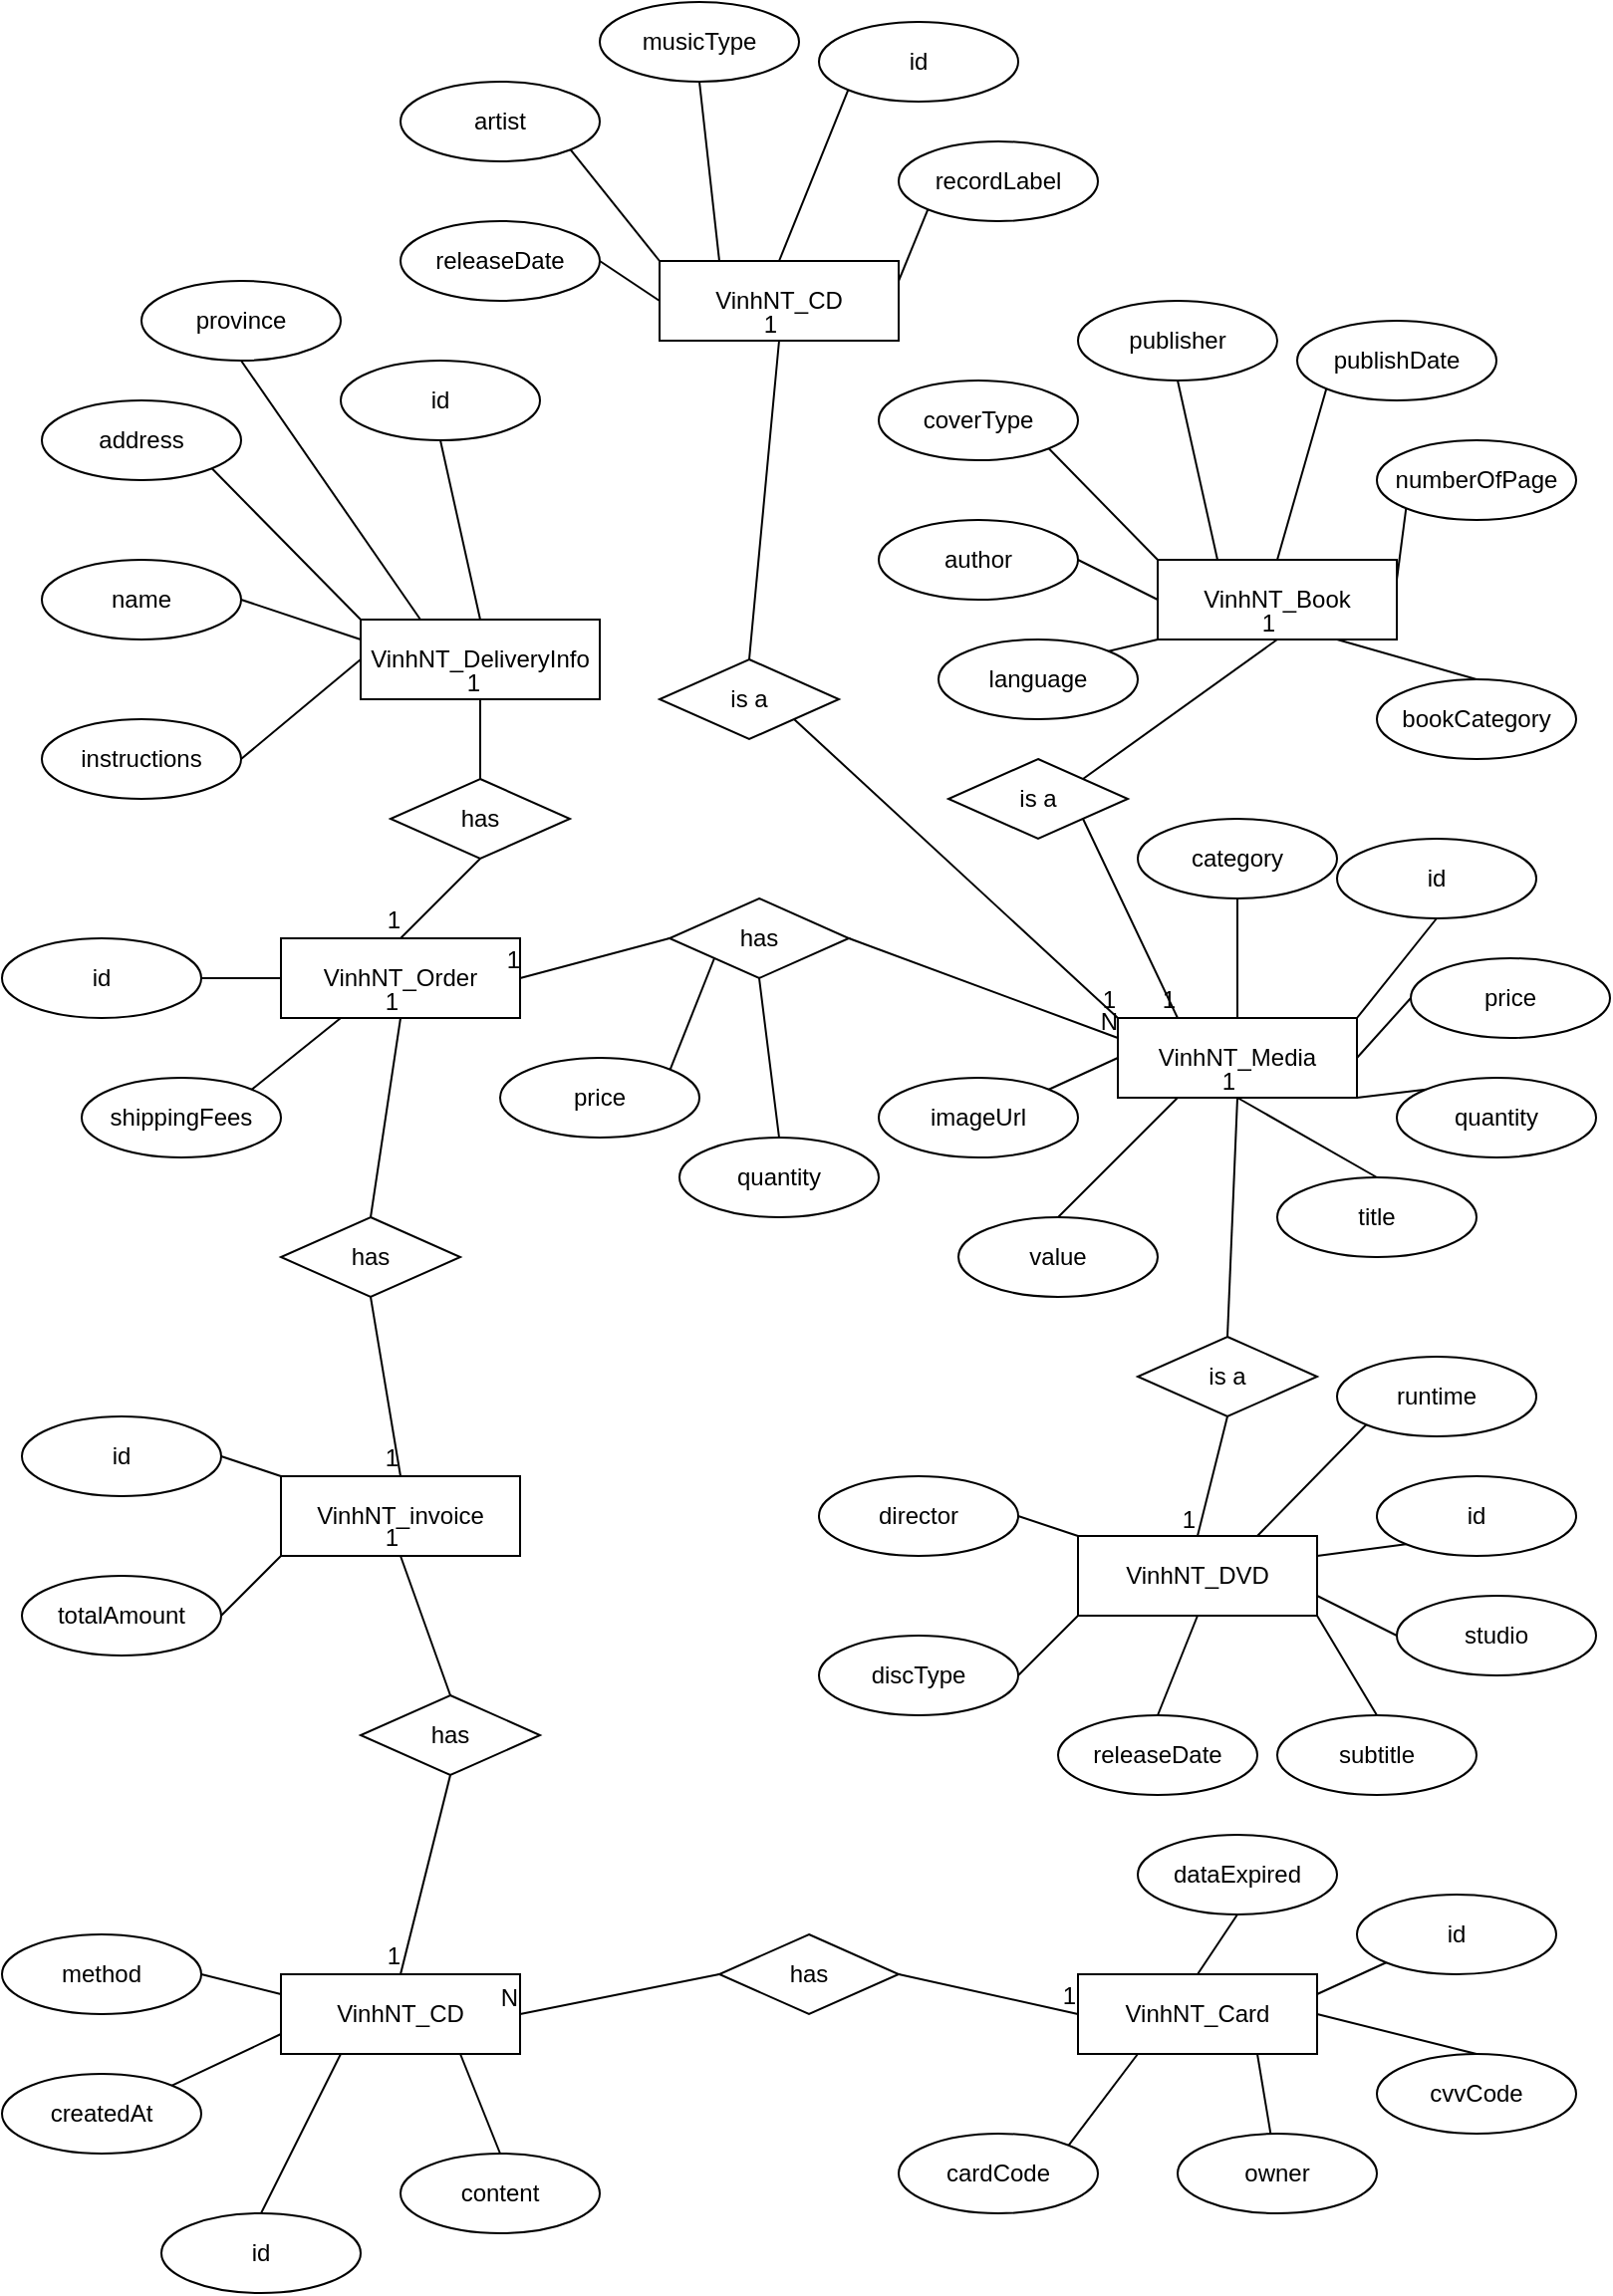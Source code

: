 <mxfile version="15.7.3" type="device"><diagram id="Rr7sKV7XAS9W0Tf8BtOS" name="Page-1"><mxGraphModel dx="1662" dy="818" grid="1" gridSize="10" guides="1" tooltips="1" connect="1" arrows="1" fold="1" page="1" pageScale="1" pageWidth="827" pageHeight="1169" math="0" shadow="0"><root><mxCell id="0"/><mxCell id="1" parent="0"/><mxCell id="AeieSqh5zvVCaCi_zgBS-1" value="VinhNT_DeliveryInfo" style="whiteSpace=wrap;html=1;align=center;" vertex="1" parent="1"><mxGeometry x="200" y="320" width="120" height="40" as="geometry"/></mxCell><mxCell id="AeieSqh5zvVCaCi_zgBS-2" value="address" style="ellipse;whiteSpace=wrap;html=1;align=center;" vertex="1" parent="1"><mxGeometry x="40" y="210" width="100" height="40" as="geometry"/></mxCell><mxCell id="AeieSqh5zvVCaCi_zgBS-3" value="name" style="ellipse;whiteSpace=wrap;html=1;align=center;" vertex="1" parent="1"><mxGeometry x="40" y="290" width="100" height="40" as="geometry"/></mxCell><mxCell id="AeieSqh5zvVCaCi_zgBS-4" value="instructions" style="ellipse;whiteSpace=wrap;html=1;align=center;" vertex="1" parent="1"><mxGeometry x="40" y="370" width="100" height="40" as="geometry"/></mxCell><mxCell id="AeieSqh5zvVCaCi_zgBS-5" value="province" style="ellipse;whiteSpace=wrap;html=1;align=center;" vertex="1" parent="1"><mxGeometry x="90" y="150" width="100" height="40" as="geometry"/></mxCell><mxCell id="AeieSqh5zvVCaCi_zgBS-6" value="id" style="ellipse;whiteSpace=wrap;html=1;align=center;" vertex="1" parent="1"><mxGeometry x="190" y="190" width="100" height="40" as="geometry"/></mxCell><mxCell id="AeieSqh5zvVCaCi_zgBS-7" value="" style="endArrow=none;html=1;rounded=0;exitX=1;exitY=0.5;exitDx=0;exitDy=0;entryX=0;entryY=0.5;entryDx=0;entryDy=0;" edge="1" parent="1" source="AeieSqh5zvVCaCi_zgBS-4" target="AeieSqh5zvVCaCi_zgBS-1"><mxGeometry relative="1" as="geometry"><mxPoint x="220" y="490" as="sourcePoint"/><mxPoint x="380" y="490" as="targetPoint"/></mxGeometry></mxCell><mxCell id="AeieSqh5zvVCaCi_zgBS-8" value="" style="endArrow=none;html=1;rounded=0;exitX=1;exitY=0.5;exitDx=0;exitDy=0;entryX=0;entryY=0.25;entryDx=0;entryDy=0;" edge="1" parent="1" source="AeieSqh5zvVCaCi_zgBS-3" target="AeieSqh5zvVCaCi_zgBS-1"><mxGeometry relative="1" as="geometry"><mxPoint x="70" y="490" as="sourcePoint"/><mxPoint x="230" y="490" as="targetPoint"/></mxGeometry></mxCell><mxCell id="AeieSqh5zvVCaCi_zgBS-10" value="" style="endArrow=none;html=1;rounded=0;exitX=1;exitY=1;exitDx=0;exitDy=0;entryX=0;entryY=0;entryDx=0;entryDy=0;" edge="1" parent="1" source="AeieSqh5zvVCaCi_zgBS-2" target="AeieSqh5zvVCaCi_zgBS-1"><mxGeometry relative="1" as="geometry"><mxPoint x="210" y="520" as="sourcePoint"/><mxPoint x="370" y="520" as="targetPoint"/></mxGeometry></mxCell><mxCell id="AeieSqh5zvVCaCi_zgBS-11" value="" style="endArrow=none;html=1;rounded=0;exitX=0.5;exitY=1;exitDx=0;exitDy=0;entryX=0.25;entryY=0;entryDx=0;entryDy=0;" edge="1" parent="1" source="AeieSqh5zvVCaCi_zgBS-5" target="AeieSqh5zvVCaCi_zgBS-1"><mxGeometry relative="1" as="geometry"><mxPoint x="180" y="480" as="sourcePoint"/><mxPoint x="340" y="480" as="targetPoint"/></mxGeometry></mxCell><mxCell id="AeieSqh5zvVCaCi_zgBS-12" value="" style="endArrow=none;html=1;rounded=0;exitX=0.5;exitY=1;exitDx=0;exitDy=0;entryX=0.5;entryY=0;entryDx=0;entryDy=0;" edge="1" parent="1" source="AeieSqh5zvVCaCi_zgBS-6" target="AeieSqh5zvVCaCi_zgBS-1"><mxGeometry relative="1" as="geometry"><mxPoint x="110" y="490" as="sourcePoint"/><mxPoint x="270" y="490" as="targetPoint"/></mxGeometry></mxCell><mxCell id="AeieSqh5zvVCaCi_zgBS-13" value="VinhNT_CD" style="whiteSpace=wrap;html=1;align=center;" vertex="1" parent="1"><mxGeometry x="350" y="140" width="120" height="40" as="geometry"/></mxCell><mxCell id="AeieSqh5zvVCaCi_zgBS-14" value="releaseDate" style="ellipse;whiteSpace=wrap;html=1;align=center;" vertex="1" parent="1"><mxGeometry x="220" y="120" width="100" height="40" as="geometry"/></mxCell><mxCell id="AeieSqh5zvVCaCi_zgBS-15" value="artist" style="ellipse;whiteSpace=wrap;html=1;align=center;" vertex="1" parent="1"><mxGeometry x="220" y="50" width="100" height="40" as="geometry"/></mxCell><mxCell id="AeieSqh5zvVCaCi_zgBS-16" value="recordLabel" style="ellipse;whiteSpace=wrap;html=1;align=center;" vertex="1" parent="1"><mxGeometry x="470" y="80" width="100" height="40" as="geometry"/></mxCell><mxCell id="AeieSqh5zvVCaCi_zgBS-17" value="id" style="ellipse;whiteSpace=wrap;html=1;align=center;" vertex="1" parent="1"><mxGeometry x="430" y="20" width="100" height="40" as="geometry"/></mxCell><mxCell id="AeieSqh5zvVCaCi_zgBS-18" value="musicType" style="ellipse;whiteSpace=wrap;html=1;align=center;" vertex="1" parent="1"><mxGeometry x="320" y="10" width="100" height="40" as="geometry"/></mxCell><mxCell id="AeieSqh5zvVCaCi_zgBS-20" value="" style="endArrow=none;html=1;rounded=0;exitX=1;exitY=0.5;exitDx=0;exitDy=0;entryX=0;entryY=0.5;entryDx=0;entryDy=0;" edge="1" parent="1" source="AeieSqh5zvVCaCi_zgBS-14" target="AeieSqh5zvVCaCi_zgBS-13"><mxGeometry relative="1" as="geometry"><mxPoint x="230" y="230" as="sourcePoint"/><mxPoint x="250" y="290" as="targetPoint"/></mxGeometry></mxCell><mxCell id="AeieSqh5zvVCaCi_zgBS-21" value="" style="endArrow=none;html=1;rounded=0;exitX=1;exitY=1;exitDx=0;exitDy=0;entryX=0;entryY=0;entryDx=0;entryDy=0;" edge="1" parent="1" source="AeieSqh5zvVCaCi_zgBS-15" target="AeieSqh5zvVCaCi_zgBS-13"><mxGeometry relative="1" as="geometry"><mxPoint x="240" y="240" as="sourcePoint"/><mxPoint x="260" y="300" as="targetPoint"/></mxGeometry></mxCell><mxCell id="AeieSqh5zvVCaCi_zgBS-22" value="" style="endArrow=none;html=1;rounded=0;exitX=0.5;exitY=1;exitDx=0;exitDy=0;entryX=0.25;entryY=0;entryDx=0;entryDy=0;" edge="1" parent="1" source="AeieSqh5zvVCaCi_zgBS-18" target="AeieSqh5zvVCaCi_zgBS-13"><mxGeometry relative="1" as="geometry"><mxPoint x="250" y="250" as="sourcePoint"/><mxPoint x="270" y="310" as="targetPoint"/></mxGeometry></mxCell><mxCell id="AeieSqh5zvVCaCi_zgBS-23" value="" style="endArrow=none;html=1;rounded=0;exitX=0;exitY=1;exitDx=0;exitDy=0;entryX=0.5;entryY=0;entryDx=0;entryDy=0;" edge="1" parent="1" source="AeieSqh5zvVCaCi_zgBS-17" target="AeieSqh5zvVCaCi_zgBS-13"><mxGeometry relative="1" as="geometry"><mxPoint x="260" y="260" as="sourcePoint"/><mxPoint x="280" y="320" as="targetPoint"/></mxGeometry></mxCell><mxCell id="AeieSqh5zvVCaCi_zgBS-24" value="" style="endArrow=none;html=1;rounded=0;exitX=0;exitY=1;exitDx=0;exitDy=0;entryX=1;entryY=0.25;entryDx=0;entryDy=0;" edge="1" parent="1" source="AeieSqh5zvVCaCi_zgBS-16" target="AeieSqh5zvVCaCi_zgBS-13"><mxGeometry relative="1" as="geometry"><mxPoint x="270" y="270" as="sourcePoint"/><mxPoint x="290" y="330" as="targetPoint"/></mxGeometry></mxCell><mxCell id="AeieSqh5zvVCaCi_zgBS-41" value="VinhNT_Book" style="whiteSpace=wrap;html=1;align=center;" vertex="1" parent="1"><mxGeometry x="600" y="290" width="120" height="40" as="geometry"/></mxCell><mxCell id="AeieSqh5zvVCaCi_zgBS-42" value="author" style="ellipse;whiteSpace=wrap;html=1;align=center;" vertex="1" parent="1"><mxGeometry x="460" y="270" width="100" height="40" as="geometry"/></mxCell><mxCell id="AeieSqh5zvVCaCi_zgBS-43" value="coverType" style="ellipse;whiteSpace=wrap;html=1;align=center;" vertex="1" parent="1"><mxGeometry x="460" y="200" width="100" height="40" as="geometry"/></mxCell><mxCell id="AeieSqh5zvVCaCi_zgBS-44" value="numberOfPage" style="ellipse;whiteSpace=wrap;html=1;align=center;" vertex="1" parent="1"><mxGeometry x="710" y="230" width="100" height="40" as="geometry"/></mxCell><mxCell id="AeieSqh5zvVCaCi_zgBS-45" value="publishDate" style="ellipse;whiteSpace=wrap;html=1;align=center;" vertex="1" parent="1"><mxGeometry x="670" y="170" width="100" height="40" as="geometry"/></mxCell><mxCell id="AeieSqh5zvVCaCi_zgBS-46" value="publisher" style="ellipse;whiteSpace=wrap;html=1;align=center;" vertex="1" parent="1"><mxGeometry x="560" y="160" width="100" height="40" as="geometry"/></mxCell><mxCell id="AeieSqh5zvVCaCi_zgBS-47" value="" style="endArrow=none;html=1;rounded=0;exitX=1;exitY=0.5;exitDx=0;exitDy=0;entryX=0;entryY=0.5;entryDx=0;entryDy=0;" edge="1" parent="1" source="AeieSqh5zvVCaCi_zgBS-42" target="AeieSqh5zvVCaCi_zgBS-41"><mxGeometry relative="1" as="geometry"><mxPoint x="470" y="380" as="sourcePoint"/><mxPoint x="490" y="440" as="targetPoint"/></mxGeometry></mxCell><mxCell id="AeieSqh5zvVCaCi_zgBS-48" value="" style="endArrow=none;html=1;rounded=0;exitX=1;exitY=1;exitDx=0;exitDy=0;entryX=0;entryY=0;entryDx=0;entryDy=0;" edge="1" parent="1" source="AeieSqh5zvVCaCi_zgBS-43" target="AeieSqh5zvVCaCi_zgBS-41"><mxGeometry relative="1" as="geometry"><mxPoint x="480" y="390" as="sourcePoint"/><mxPoint x="500" y="450" as="targetPoint"/></mxGeometry></mxCell><mxCell id="AeieSqh5zvVCaCi_zgBS-49" value="" style="endArrow=none;html=1;rounded=0;exitX=0.5;exitY=1;exitDx=0;exitDy=0;entryX=0.25;entryY=0;entryDx=0;entryDy=0;" edge="1" parent="1" source="AeieSqh5zvVCaCi_zgBS-46" target="AeieSqh5zvVCaCi_zgBS-41"><mxGeometry relative="1" as="geometry"><mxPoint x="490" y="400" as="sourcePoint"/><mxPoint x="510" y="460" as="targetPoint"/></mxGeometry></mxCell><mxCell id="AeieSqh5zvVCaCi_zgBS-50" value="" style="endArrow=none;html=1;rounded=0;exitX=0;exitY=1;exitDx=0;exitDy=0;entryX=0.5;entryY=0;entryDx=0;entryDy=0;" edge="1" parent="1" source="AeieSqh5zvVCaCi_zgBS-45" target="AeieSqh5zvVCaCi_zgBS-41"><mxGeometry relative="1" as="geometry"><mxPoint x="500" y="410" as="sourcePoint"/><mxPoint x="520" y="470" as="targetPoint"/></mxGeometry></mxCell><mxCell id="AeieSqh5zvVCaCi_zgBS-51" value="" style="endArrow=none;html=1;rounded=0;exitX=0;exitY=1;exitDx=0;exitDy=0;entryX=1;entryY=0.25;entryDx=0;entryDy=0;" edge="1" parent="1" source="AeieSqh5zvVCaCi_zgBS-44" target="AeieSqh5zvVCaCi_zgBS-41"><mxGeometry relative="1" as="geometry"><mxPoint x="510" y="420" as="sourcePoint"/><mxPoint x="530" y="480" as="targetPoint"/></mxGeometry></mxCell><mxCell id="AeieSqh5zvVCaCi_zgBS-53" value="language" style="ellipse;whiteSpace=wrap;html=1;align=center;" vertex="1" parent="1"><mxGeometry x="490" y="330" width="100" height="40" as="geometry"/></mxCell><mxCell id="AeieSqh5zvVCaCi_zgBS-54" value="bookCategory" style="ellipse;whiteSpace=wrap;html=1;align=center;" vertex="1" parent="1"><mxGeometry x="710" y="350" width="100" height="40" as="geometry"/></mxCell><mxCell id="AeieSqh5zvVCaCi_zgBS-55" value="" style="endArrow=none;html=1;rounded=0;exitX=1;exitY=0;exitDx=0;exitDy=0;entryX=0;entryY=1;entryDx=0;entryDy=0;" edge="1" parent="1" source="AeieSqh5zvVCaCi_zgBS-53" target="AeieSqh5zvVCaCi_zgBS-41"><mxGeometry relative="1" as="geometry"><mxPoint x="420" y="460" as="sourcePoint"/><mxPoint x="580" y="460" as="targetPoint"/></mxGeometry></mxCell><mxCell id="AeieSqh5zvVCaCi_zgBS-56" value="" style="endArrow=none;html=1;rounded=0;exitX=0.5;exitY=0;exitDx=0;exitDy=0;entryX=0.75;entryY=1;entryDx=0;entryDy=0;" edge="1" parent="1" source="AeieSqh5zvVCaCi_zgBS-54" target="AeieSqh5zvVCaCi_zgBS-41"><mxGeometry relative="1" as="geometry"><mxPoint x="680" y="480" as="sourcePoint"/><mxPoint x="840" y="480" as="targetPoint"/></mxGeometry></mxCell><mxCell id="AeieSqh5zvVCaCi_zgBS-57" value="is a" style="shape=rhombus;perimeter=rhombusPerimeter;whiteSpace=wrap;html=1;align=center;" vertex="1" parent="1"><mxGeometry x="350" y="340" width="90" height="40" as="geometry"/></mxCell><mxCell id="AeieSqh5zvVCaCi_zgBS-58" value="is a" style="shape=rhombus;perimeter=rhombusPerimeter;whiteSpace=wrap;html=1;align=center;" vertex="1" parent="1"><mxGeometry x="495" y="390" width="90" height="40" as="geometry"/></mxCell><mxCell id="AeieSqh5zvVCaCi_zgBS-70" value="VinhNT_Media" style="whiteSpace=wrap;html=1;align=center;" vertex="1" parent="1"><mxGeometry x="580" y="520" width="120" height="40" as="geometry"/></mxCell><mxCell id="AeieSqh5zvVCaCi_zgBS-71" value="category" style="ellipse;whiteSpace=wrap;html=1;align=center;" vertex="1" parent="1"><mxGeometry x="590" y="420" width="100" height="40" as="geometry"/></mxCell><mxCell id="AeieSqh5zvVCaCi_zgBS-72" value="title" style="ellipse;whiteSpace=wrap;html=1;align=center;" vertex="1" parent="1"><mxGeometry x="660" y="600" width="100" height="40" as="geometry"/></mxCell><mxCell id="AeieSqh5zvVCaCi_zgBS-73" value="quantity" style="ellipse;whiteSpace=wrap;html=1;align=center;" vertex="1" parent="1"><mxGeometry x="720" y="550" width="100" height="40" as="geometry"/></mxCell><mxCell id="AeieSqh5zvVCaCi_zgBS-74" value="id" style="ellipse;whiteSpace=wrap;html=1;align=center;" vertex="1" parent="1"><mxGeometry x="690" y="430" width="100" height="40" as="geometry"/></mxCell><mxCell id="AeieSqh5zvVCaCi_zgBS-75" value="price" style="ellipse;whiteSpace=wrap;html=1;align=center;" vertex="1" parent="1"><mxGeometry x="727" y="490" width="100" height="40" as="geometry"/></mxCell><mxCell id="AeieSqh5zvVCaCi_zgBS-82" value="" style="endArrow=none;html=1;rounded=0;exitX=1;exitY=0.5;exitDx=0;exitDy=0;entryX=0;entryY=0.5;entryDx=0;entryDy=0;" edge="1" parent="1" source="AeieSqh5zvVCaCi_zgBS-70" target="AeieSqh5zvVCaCi_zgBS-75"><mxGeometry relative="1" as="geometry"><mxPoint x="470" y="650" as="sourcePoint"/><mxPoint x="630" y="650" as="targetPoint"/></mxGeometry></mxCell><mxCell id="AeieSqh5zvVCaCi_zgBS-83" value="" style="endArrow=none;html=1;rounded=0;exitX=0.5;exitY=1;exitDx=0;exitDy=0;entryX=0.5;entryY=0;entryDx=0;entryDy=0;" edge="1" parent="1" source="AeieSqh5zvVCaCi_zgBS-70" target="AeieSqh5zvVCaCi_zgBS-72"><mxGeometry relative="1" as="geometry"><mxPoint x="360" y="630" as="sourcePoint"/><mxPoint x="520" y="630" as="targetPoint"/></mxGeometry></mxCell><mxCell id="AeieSqh5zvVCaCi_zgBS-84" value="" style="endArrow=none;html=1;rounded=0;exitX=1;exitY=0;exitDx=0;exitDy=0;entryX=0.5;entryY=1;entryDx=0;entryDy=0;" edge="1" parent="1" source="AeieSqh5zvVCaCi_zgBS-70" target="AeieSqh5zvVCaCi_zgBS-74"><mxGeometry relative="1" as="geometry"><mxPoint x="460" y="590" as="sourcePoint"/><mxPoint x="620" y="590" as="targetPoint"/></mxGeometry></mxCell><mxCell id="AeieSqh5zvVCaCi_zgBS-85" value="" style="endArrow=none;html=1;rounded=0;exitX=0.5;exitY=0;exitDx=0;exitDy=0;" edge="1" parent="1" source="AeieSqh5zvVCaCi_zgBS-70" target="AeieSqh5zvVCaCi_zgBS-71"><mxGeometry relative="1" as="geometry"><mxPoint x="460" y="630" as="sourcePoint"/><mxPoint x="620" y="630" as="targetPoint"/></mxGeometry></mxCell><mxCell id="AeieSqh5zvVCaCi_zgBS-86" value="" style="endArrow=none;html=1;rounded=0;entryX=0.5;entryY=1;entryDx=0;entryDy=0;exitX=1;exitY=0;exitDx=0;exitDy=0;" edge="1" parent="1" source="AeieSqh5zvVCaCi_zgBS-58" target="AeieSqh5zvVCaCi_zgBS-41"><mxGeometry relative="1" as="geometry"><mxPoint x="200" y="580" as="sourcePoint"/><mxPoint x="360" y="580" as="targetPoint"/></mxGeometry></mxCell><mxCell id="AeieSqh5zvVCaCi_zgBS-87" value="1" style="resizable=0;html=1;align=right;verticalAlign=bottom;" connectable="0" vertex="1" parent="AeieSqh5zvVCaCi_zgBS-86"><mxGeometry x="1" relative="1" as="geometry"/></mxCell><mxCell id="AeieSqh5zvVCaCi_zgBS-88" value="" style="endArrow=none;html=1;rounded=0;exitX=1;exitY=1;exitDx=0;exitDy=0;entryX=0.25;entryY=0;entryDx=0;entryDy=0;" edge="1" parent="1" source="AeieSqh5zvVCaCi_zgBS-58" target="AeieSqh5zvVCaCi_zgBS-70"><mxGeometry relative="1" as="geometry"><mxPoint x="290" y="610" as="sourcePoint"/><mxPoint x="450" y="610" as="targetPoint"/></mxGeometry></mxCell><mxCell id="AeieSqh5zvVCaCi_zgBS-89" value="1" style="resizable=0;html=1;align=right;verticalAlign=bottom;" connectable="0" vertex="1" parent="AeieSqh5zvVCaCi_zgBS-88"><mxGeometry x="1" relative="1" as="geometry"/></mxCell><mxCell id="AeieSqh5zvVCaCi_zgBS-90" value="" style="endArrow=none;html=1;rounded=0;entryX=0.5;entryY=1;entryDx=0;entryDy=0;exitX=0.5;exitY=0;exitDx=0;exitDy=0;" edge="1" parent="1" source="AeieSqh5zvVCaCi_zgBS-57" target="AeieSqh5zvVCaCi_zgBS-13"><mxGeometry relative="1" as="geometry"><mxPoint x="230" y="520" as="sourcePoint"/><mxPoint x="390" y="520" as="targetPoint"/></mxGeometry></mxCell><mxCell id="AeieSqh5zvVCaCi_zgBS-91" value="1" style="resizable=0;html=1;align=right;verticalAlign=bottom;" connectable="0" vertex="1" parent="AeieSqh5zvVCaCi_zgBS-90"><mxGeometry x="1" relative="1" as="geometry"/></mxCell><mxCell id="AeieSqh5zvVCaCi_zgBS-92" value="" style="endArrow=none;html=1;rounded=0;entryX=0;entryY=0;entryDx=0;entryDy=0;exitX=1;exitY=1;exitDx=0;exitDy=0;" edge="1" parent="1" source="AeieSqh5zvVCaCi_zgBS-57" target="AeieSqh5zvVCaCi_zgBS-70"><mxGeometry relative="1" as="geometry"><mxPoint x="210" y="580" as="sourcePoint"/><mxPoint x="370" y="580" as="targetPoint"/></mxGeometry></mxCell><mxCell id="AeieSqh5zvVCaCi_zgBS-93" value="1" style="resizable=0;html=1;align=right;verticalAlign=bottom;" connectable="0" vertex="1" parent="AeieSqh5zvVCaCi_zgBS-92"><mxGeometry x="1" relative="1" as="geometry"/></mxCell><mxCell id="AeieSqh5zvVCaCi_zgBS-94" value="value" style="ellipse;whiteSpace=wrap;html=1;align=center;" vertex="1" parent="1"><mxGeometry x="500" y="620" width="100" height="40" as="geometry"/></mxCell><mxCell id="AeieSqh5zvVCaCi_zgBS-95" value="imageUrl" style="ellipse;whiteSpace=wrap;html=1;align=center;" vertex="1" parent="1"><mxGeometry x="460" y="550" width="100" height="40" as="geometry"/></mxCell><mxCell id="AeieSqh5zvVCaCi_zgBS-99" value="VinhNT_Order" style="whiteSpace=wrap;html=1;align=center;" vertex="1" parent="1"><mxGeometry x="160" y="480" width="120" height="40" as="geometry"/></mxCell><mxCell id="AeieSqh5zvVCaCi_zgBS-102" value="shippingFees" style="ellipse;whiteSpace=wrap;html=1;align=center;" vertex="1" parent="1"><mxGeometry x="60" y="550" width="100" height="40" as="geometry"/></mxCell><mxCell id="AeieSqh5zvVCaCi_zgBS-103" value="id" style="ellipse;whiteSpace=wrap;html=1;align=center;" vertex="1" parent="1"><mxGeometry x="20" y="480" width="100" height="40" as="geometry"/></mxCell><mxCell id="AeieSqh5zvVCaCi_zgBS-111" value="" style="endArrow=none;html=1;rounded=0;exitX=1;exitY=0.5;exitDx=0;exitDy=0;entryX=0;entryY=0.5;entryDx=0;entryDy=0;" edge="1" parent="1" source="AeieSqh5zvVCaCi_zgBS-103" target="AeieSqh5zvVCaCi_zgBS-99"><mxGeometry relative="1" as="geometry"><mxPoint x="190" y="590" as="sourcePoint"/><mxPoint x="350" y="590" as="targetPoint"/></mxGeometry></mxCell><mxCell id="AeieSqh5zvVCaCi_zgBS-112" value="" style="endArrow=none;html=1;rounded=0;exitX=1;exitY=0;exitDx=0;exitDy=0;entryX=0.25;entryY=1;entryDx=0;entryDy=0;" edge="1" parent="1" source="AeieSqh5zvVCaCi_zgBS-102" target="AeieSqh5zvVCaCi_zgBS-99"><mxGeometry relative="1" as="geometry"><mxPoint x="160" y="640" as="sourcePoint"/><mxPoint x="320" y="640" as="targetPoint"/></mxGeometry></mxCell><mxCell id="AeieSqh5zvVCaCi_zgBS-114" value="has" style="shape=rhombus;perimeter=rhombusPerimeter;whiteSpace=wrap;html=1;align=center;" vertex="1" parent="1"><mxGeometry x="215" y="400" width="90" height="40" as="geometry"/></mxCell><mxCell id="AeieSqh5zvVCaCi_zgBS-117" value="" style="endArrow=none;html=1;rounded=0;entryX=0.5;entryY=1;entryDx=0;entryDy=0;exitX=0.5;exitY=0;exitDx=0;exitDy=0;" edge="1" parent="1" source="AeieSqh5zvVCaCi_zgBS-114" target="AeieSqh5zvVCaCi_zgBS-1"><mxGeometry relative="1" as="geometry"><mxPoint x="210" y="620" as="sourcePoint"/><mxPoint x="370" y="620" as="targetPoint"/></mxGeometry></mxCell><mxCell id="AeieSqh5zvVCaCi_zgBS-118" value="1" style="resizable=0;html=1;align=right;verticalAlign=bottom;" connectable="0" vertex="1" parent="AeieSqh5zvVCaCi_zgBS-117"><mxGeometry x="1" relative="1" as="geometry"/></mxCell><mxCell id="AeieSqh5zvVCaCi_zgBS-119" value="" style="endArrow=none;html=1;rounded=0;exitX=0.5;exitY=1;exitDx=0;exitDy=0;entryX=0.5;entryY=0;entryDx=0;entryDy=0;" edge="1" parent="1" source="AeieSqh5zvVCaCi_zgBS-114" target="AeieSqh5zvVCaCi_zgBS-99"><mxGeometry relative="1" as="geometry"><mxPoint x="180" y="640" as="sourcePoint"/><mxPoint x="340" y="640" as="targetPoint"/></mxGeometry></mxCell><mxCell id="AeieSqh5zvVCaCi_zgBS-120" value="1" style="resizable=0;html=1;align=right;verticalAlign=bottom;" connectable="0" vertex="1" parent="AeieSqh5zvVCaCi_zgBS-119"><mxGeometry x="1" relative="1" as="geometry"/></mxCell><mxCell id="AeieSqh5zvVCaCi_zgBS-121" value="has" style="shape=rhombus;perimeter=rhombusPerimeter;whiteSpace=wrap;html=1;align=center;" vertex="1" parent="1"><mxGeometry x="355" y="460" width="90" height="40" as="geometry"/></mxCell><mxCell id="AeieSqh5zvVCaCi_zgBS-122" value="quantity" style="ellipse;whiteSpace=wrap;html=1;align=center;" vertex="1" parent="1"><mxGeometry x="360" y="580" width="100" height="40" as="geometry"/></mxCell><mxCell id="AeieSqh5zvVCaCi_zgBS-123" value="price" style="ellipse;whiteSpace=wrap;html=1;align=center;" vertex="1" parent="1"><mxGeometry x="270" y="540" width="100" height="40" as="geometry"/></mxCell><mxCell id="AeieSqh5zvVCaCi_zgBS-125" value="" style="endArrow=none;html=1;rounded=0;entryX=0;entryY=1;entryDx=0;entryDy=0;exitX=1;exitY=0;exitDx=0;exitDy=0;" edge="1" parent="1" source="AeieSqh5zvVCaCi_zgBS-123" target="AeieSqh5zvVCaCi_zgBS-121"><mxGeometry relative="1" as="geometry"><mxPoint x="220" y="660" as="sourcePoint"/><mxPoint x="380" y="660" as="targetPoint"/></mxGeometry></mxCell><mxCell id="AeieSqh5zvVCaCi_zgBS-126" value="" style="endArrow=none;html=1;rounded=0;exitX=0.5;exitY=0;exitDx=0;exitDy=0;entryX=0.5;entryY=1;entryDx=0;entryDy=0;" edge="1" parent="1" source="AeieSqh5zvVCaCi_zgBS-122" target="AeieSqh5zvVCaCi_zgBS-121"><mxGeometry relative="1" as="geometry"><mxPoint x="270" y="670" as="sourcePoint"/><mxPoint x="430" y="670" as="targetPoint"/></mxGeometry></mxCell><mxCell id="AeieSqh5zvVCaCi_zgBS-127" value="" style="endArrow=none;html=1;rounded=0;exitX=0;exitY=0.5;exitDx=0;exitDy=0;entryX=1;entryY=0.5;entryDx=0;entryDy=0;" edge="1" parent="1" source="AeieSqh5zvVCaCi_zgBS-121" target="AeieSqh5zvVCaCi_zgBS-99"><mxGeometry relative="1" as="geometry"><mxPoint x="100" y="640" as="sourcePoint"/><mxPoint x="260" y="640" as="targetPoint"/></mxGeometry></mxCell><mxCell id="AeieSqh5zvVCaCi_zgBS-128" value="1" style="resizable=0;html=1;align=right;verticalAlign=bottom;" connectable="0" vertex="1" parent="AeieSqh5zvVCaCi_zgBS-127"><mxGeometry x="1" relative="1" as="geometry"/></mxCell><mxCell id="AeieSqh5zvVCaCi_zgBS-129" value="" style="endArrow=none;html=1;rounded=0;exitX=1;exitY=0.5;exitDx=0;exitDy=0;entryX=0;entryY=0.25;entryDx=0;entryDy=0;" edge="1" parent="1" source="AeieSqh5zvVCaCi_zgBS-121" target="AeieSqh5zvVCaCi_zgBS-70"><mxGeometry relative="1" as="geometry"><mxPoint x="170" y="640" as="sourcePoint"/><mxPoint x="330" y="640" as="targetPoint"/></mxGeometry></mxCell><mxCell id="AeieSqh5zvVCaCi_zgBS-130" value="N" style="resizable=0;html=1;align=right;verticalAlign=bottom;" connectable="0" vertex="1" parent="AeieSqh5zvVCaCi_zgBS-129"><mxGeometry x="1" relative="1" as="geometry"/></mxCell><mxCell id="AeieSqh5zvVCaCi_zgBS-131" value="" style="endArrow=none;html=1;rounded=0;exitX=1;exitY=1;exitDx=0;exitDy=0;entryX=0;entryY=0;entryDx=0;entryDy=0;" edge="1" parent="1" source="AeieSqh5zvVCaCi_zgBS-70" target="AeieSqh5zvVCaCi_zgBS-73"><mxGeometry relative="1" as="geometry"><mxPoint x="700" y="650" as="sourcePoint"/><mxPoint x="860" y="650" as="targetPoint"/></mxGeometry></mxCell><mxCell id="AeieSqh5zvVCaCi_zgBS-132" value="" style="endArrow=none;html=1;rounded=0;exitX=1;exitY=0;exitDx=0;exitDy=0;entryX=0;entryY=0.5;entryDx=0;entryDy=0;" edge="1" parent="1" source="AeieSqh5zvVCaCi_zgBS-95" target="AeieSqh5zvVCaCi_zgBS-70"><mxGeometry relative="1" as="geometry"><mxPoint x="450" y="670" as="sourcePoint"/><mxPoint x="610" y="670" as="targetPoint"/></mxGeometry></mxCell><mxCell id="AeieSqh5zvVCaCi_zgBS-133" value="VinhNT_invoice" style="whiteSpace=wrap;html=1;align=center;" vertex="1" parent="1"><mxGeometry x="160" y="750" width="120" height="40" as="geometry"/></mxCell><mxCell id="AeieSqh5zvVCaCi_zgBS-136" value="totalAmount" style="ellipse;whiteSpace=wrap;html=1;align=center;" vertex="1" parent="1"><mxGeometry x="30" y="800" width="100" height="40" as="geometry"/></mxCell><mxCell id="AeieSqh5zvVCaCi_zgBS-137" value="id" style="ellipse;whiteSpace=wrap;html=1;align=center;" vertex="1" parent="1"><mxGeometry x="30" y="720" width="100" height="40" as="geometry"/></mxCell><mxCell id="AeieSqh5zvVCaCi_zgBS-145" value="VinhNT_DVD" style="whiteSpace=wrap;html=1;align=center;" vertex="1" parent="1"><mxGeometry x="560" y="780" width="120" height="40" as="geometry"/></mxCell><mxCell id="AeieSqh5zvVCaCi_zgBS-146" value="discType" style="ellipse;whiteSpace=wrap;html=1;align=center;" vertex="1" parent="1"><mxGeometry x="430" y="830" width="100" height="40" as="geometry"/></mxCell><mxCell id="AeieSqh5zvVCaCi_zgBS-147" value="director" style="ellipse;whiteSpace=wrap;html=1;align=center;" vertex="1" parent="1"><mxGeometry x="430" y="750" width="100" height="40" as="geometry"/></mxCell><mxCell id="AeieSqh5zvVCaCi_zgBS-148" value="studio" style="ellipse;whiteSpace=wrap;html=1;align=center;" vertex="1" parent="1"><mxGeometry x="720" y="810" width="100" height="40" as="geometry"/></mxCell><mxCell id="AeieSqh5zvVCaCi_zgBS-149" value="id" style="ellipse;whiteSpace=wrap;html=1;align=center;" vertex="1" parent="1"><mxGeometry x="710" y="750" width="100" height="40" as="geometry"/></mxCell><mxCell id="AeieSqh5zvVCaCi_zgBS-150" value="runtime" style="ellipse;whiteSpace=wrap;html=1;align=center;" vertex="1" parent="1"><mxGeometry x="690" y="690" width="100" height="40" as="geometry"/></mxCell><mxCell id="AeieSqh5zvVCaCi_zgBS-156" value="VinhNT_CD" style="whiteSpace=wrap;html=1;align=center;" vertex="1" parent="1"><mxGeometry x="160" y="1000" width="120" height="40" as="geometry"/></mxCell><mxCell id="AeieSqh5zvVCaCi_zgBS-157" value="createdAt" style="ellipse;whiteSpace=wrap;html=1;align=center;" vertex="1" parent="1"><mxGeometry x="20" y="1050" width="100" height="40" as="geometry"/></mxCell><mxCell id="AeieSqh5zvVCaCi_zgBS-158" value="method" style="ellipse;whiteSpace=wrap;html=1;align=center;" vertex="1" parent="1"><mxGeometry x="20" y="980" width="100" height="40" as="geometry"/></mxCell><mxCell id="AeieSqh5zvVCaCi_zgBS-160" value="id" style="ellipse;whiteSpace=wrap;html=1;align=center;" vertex="1" parent="1"><mxGeometry x="100" y="1120" width="100" height="40" as="geometry"/></mxCell><mxCell id="AeieSqh5zvVCaCi_zgBS-161" value="content" style="ellipse;whiteSpace=wrap;html=1;align=center;" vertex="1" parent="1"><mxGeometry x="220" y="1090" width="100" height="40" as="geometry"/></mxCell><mxCell id="AeieSqh5zvVCaCi_zgBS-167" value="VinhNT_Card" style="whiteSpace=wrap;html=1;align=center;" vertex="1" parent="1"><mxGeometry x="560" y="1000" width="120" height="40" as="geometry"/></mxCell><mxCell id="AeieSqh5zvVCaCi_zgBS-168" value="cardCode" style="ellipse;whiteSpace=wrap;html=1;align=center;" vertex="1" parent="1"><mxGeometry x="470" y="1080" width="100" height="40" as="geometry"/></mxCell><mxCell id="AeieSqh5zvVCaCi_zgBS-169" value="owner" style="ellipse;whiteSpace=wrap;html=1;align=center;" vertex="1" parent="1"><mxGeometry x="610" y="1080" width="100" height="40" as="geometry"/></mxCell><mxCell id="AeieSqh5zvVCaCi_zgBS-170" value="cvvCode" style="ellipse;whiteSpace=wrap;html=1;align=center;" vertex="1" parent="1"><mxGeometry x="710" y="1040" width="100" height="40" as="geometry"/></mxCell><mxCell id="AeieSqh5zvVCaCi_zgBS-171" value="id" style="ellipse;whiteSpace=wrap;html=1;align=center;" vertex="1" parent="1"><mxGeometry x="700" y="960" width="100" height="40" as="geometry"/></mxCell><mxCell id="AeieSqh5zvVCaCi_zgBS-172" value="dataExpired" style="ellipse;whiteSpace=wrap;html=1;align=center;" vertex="1" parent="1"><mxGeometry x="590" y="930" width="100" height="40" as="geometry"/></mxCell><mxCell id="AeieSqh5zvVCaCi_zgBS-178" value="has" style="shape=rhombus;perimeter=rhombusPerimeter;whiteSpace=wrap;html=1;align=center;" vertex="1" parent="1"><mxGeometry x="160" y="620" width="90" height="40" as="geometry"/></mxCell><mxCell id="AeieSqh5zvVCaCi_zgBS-179" value="" style="endArrow=none;html=1;rounded=0;entryX=0.5;entryY=1;entryDx=0;entryDy=0;exitX=0.5;exitY=0;exitDx=0;exitDy=0;" edge="1" parent="1" source="AeieSqh5zvVCaCi_zgBS-178" target="AeieSqh5zvVCaCi_zgBS-99"><mxGeometry relative="1" as="geometry"><mxPoint x="290" y="730" as="sourcePoint"/><mxPoint x="450" y="730" as="targetPoint"/></mxGeometry></mxCell><mxCell id="AeieSqh5zvVCaCi_zgBS-180" value="1" style="resizable=0;html=1;align=right;verticalAlign=bottom;" connectable="0" vertex="1" parent="AeieSqh5zvVCaCi_zgBS-179"><mxGeometry x="1" relative="1" as="geometry"/></mxCell><mxCell id="AeieSqh5zvVCaCi_zgBS-181" value="" style="endArrow=none;html=1;rounded=0;exitX=0.5;exitY=1;exitDx=0;exitDy=0;entryX=0.5;entryY=0;entryDx=0;entryDy=0;" edge="1" parent="1" source="AeieSqh5zvVCaCi_zgBS-178" target="AeieSqh5zvVCaCi_zgBS-133"><mxGeometry relative="1" as="geometry"><mxPoint x="290" y="720" as="sourcePoint"/><mxPoint x="450" y="720" as="targetPoint"/></mxGeometry></mxCell><mxCell id="AeieSqh5zvVCaCi_zgBS-182" value="1" style="resizable=0;html=1;align=right;verticalAlign=bottom;" connectable="0" vertex="1" parent="AeieSqh5zvVCaCi_zgBS-181"><mxGeometry x="1" relative="1" as="geometry"/></mxCell><mxCell id="AeieSqh5zvVCaCi_zgBS-183" value="" style="endArrow=none;html=1;rounded=0;exitX=1;exitY=0.5;exitDx=0;exitDy=0;entryX=0;entryY=0;entryDx=0;entryDy=0;" edge="1" parent="1" source="AeieSqh5zvVCaCi_zgBS-137" target="AeieSqh5zvVCaCi_zgBS-133"><mxGeometry relative="1" as="geometry"><mxPoint x="340" y="700" as="sourcePoint"/><mxPoint x="500" y="700" as="targetPoint"/></mxGeometry></mxCell><mxCell id="AeieSqh5zvVCaCi_zgBS-184" value="" style="endArrow=none;html=1;rounded=0;exitX=1;exitY=0.5;exitDx=0;exitDy=0;entryX=0;entryY=1;entryDx=0;entryDy=0;" edge="1" parent="1" source="AeieSqh5zvVCaCi_zgBS-136" target="AeieSqh5zvVCaCi_zgBS-133"><mxGeometry relative="1" as="geometry"><mxPoint x="320" y="730" as="sourcePoint"/><mxPoint x="480" y="730" as="targetPoint"/></mxGeometry></mxCell><mxCell id="AeieSqh5zvVCaCi_zgBS-185" value="has" style="shape=rhombus;perimeter=rhombusPerimeter;whiteSpace=wrap;html=1;align=center;" vertex="1" parent="1"><mxGeometry x="200" y="860" width="90" height="40" as="geometry"/></mxCell><mxCell id="AeieSqh5zvVCaCi_zgBS-187" value="" style="endArrow=none;html=1;rounded=0;entryX=0.5;entryY=1;entryDx=0;entryDy=0;exitX=0.5;exitY=0;exitDx=0;exitDy=0;" edge="1" parent="1" source="AeieSqh5zvVCaCi_zgBS-185" target="AeieSqh5zvVCaCi_zgBS-133"><mxGeometry relative="1" as="geometry"><mxPoint x="230" y="820" as="sourcePoint"/><mxPoint x="390" y="820" as="targetPoint"/></mxGeometry></mxCell><mxCell id="AeieSqh5zvVCaCi_zgBS-188" value="1" style="resizable=0;html=1;align=right;verticalAlign=bottom;" connectable="0" vertex="1" parent="AeieSqh5zvVCaCi_zgBS-187"><mxGeometry x="1" relative="1" as="geometry"/></mxCell><mxCell id="AeieSqh5zvVCaCi_zgBS-189" value="" style="endArrow=none;html=1;rounded=0;exitX=0.5;exitY=1;exitDx=0;exitDy=0;entryX=0.5;entryY=0;entryDx=0;entryDy=0;" edge="1" parent="1" source="AeieSqh5zvVCaCi_zgBS-185" target="AeieSqh5zvVCaCi_zgBS-156"><mxGeometry relative="1" as="geometry"><mxPoint x="230" y="940" as="sourcePoint"/><mxPoint x="390" y="940" as="targetPoint"/></mxGeometry></mxCell><mxCell id="AeieSqh5zvVCaCi_zgBS-190" value="1" style="resizable=0;html=1;align=right;verticalAlign=bottom;" connectable="0" vertex="1" parent="AeieSqh5zvVCaCi_zgBS-189"><mxGeometry x="1" relative="1" as="geometry"/></mxCell><mxCell id="AeieSqh5zvVCaCi_zgBS-191" value="" style="endArrow=none;html=1;rounded=0;exitX=1;exitY=0.5;exitDx=0;exitDy=0;entryX=0;entryY=0.25;entryDx=0;entryDy=0;" edge="1" parent="1" source="AeieSqh5zvVCaCi_zgBS-158" target="AeieSqh5zvVCaCi_zgBS-156"><mxGeometry relative="1" as="geometry"><mxPoint x="210" y="910" as="sourcePoint"/><mxPoint x="370" y="910" as="targetPoint"/></mxGeometry></mxCell><mxCell id="AeieSqh5zvVCaCi_zgBS-192" value="" style="endArrow=none;html=1;rounded=0;exitX=1;exitY=0;exitDx=0;exitDy=0;entryX=0;entryY=0.75;entryDx=0;entryDy=0;" edge="1" parent="1" source="AeieSqh5zvVCaCi_zgBS-157" target="AeieSqh5zvVCaCi_zgBS-156"><mxGeometry relative="1" as="geometry"><mxPoint x="320" y="950" as="sourcePoint"/><mxPoint x="480" y="950" as="targetPoint"/></mxGeometry></mxCell><mxCell id="AeieSqh5zvVCaCi_zgBS-193" value="" style="endArrow=none;html=1;rounded=0;exitX=0.5;exitY=0;exitDx=0;exitDy=0;entryX=0.25;entryY=1;entryDx=0;entryDy=0;" edge="1" parent="1" source="AeieSqh5zvVCaCi_zgBS-160" target="AeieSqh5zvVCaCi_zgBS-156"><mxGeometry relative="1" as="geometry"><mxPoint x="300" y="930" as="sourcePoint"/><mxPoint x="460" y="930" as="targetPoint"/></mxGeometry></mxCell><mxCell id="AeieSqh5zvVCaCi_zgBS-194" value="" style="endArrow=none;html=1;rounded=0;exitX=0.5;exitY=0;exitDx=0;exitDy=0;entryX=0.75;entryY=1;entryDx=0;entryDy=0;" edge="1" parent="1" source="AeieSqh5zvVCaCi_zgBS-161" target="AeieSqh5zvVCaCi_zgBS-156"><mxGeometry relative="1" as="geometry"><mxPoint x="280" y="960" as="sourcePoint"/><mxPoint x="440" y="960" as="targetPoint"/></mxGeometry></mxCell><mxCell id="AeieSqh5zvVCaCi_zgBS-195" value="subtitle" style="ellipse;whiteSpace=wrap;html=1;align=center;" vertex="1" parent="1"><mxGeometry x="660" y="870" width="100" height="40" as="geometry"/></mxCell><mxCell id="AeieSqh5zvVCaCi_zgBS-196" value="releaseDate" style="ellipse;whiteSpace=wrap;html=1;align=center;" vertex="1" parent="1"><mxGeometry x="550" y="870" width="100" height="40" as="geometry"/></mxCell><mxCell id="AeieSqh5zvVCaCi_zgBS-197" value="" style="endArrow=none;html=1;rounded=0;entryX=0.25;entryY=1;entryDx=0;entryDy=0;exitX=0.5;exitY=0;exitDx=0;exitDy=0;" edge="1" parent="1" source="AeieSqh5zvVCaCi_zgBS-94" target="AeieSqh5zvVCaCi_zgBS-70"><mxGeometry relative="1" as="geometry"><mxPoint x="320" y="750" as="sourcePoint"/><mxPoint x="480" y="750" as="targetPoint"/></mxGeometry></mxCell><mxCell id="AeieSqh5zvVCaCi_zgBS-199" value="is a" style="shape=rhombus;perimeter=rhombusPerimeter;whiteSpace=wrap;html=1;align=center;" vertex="1" parent="1"><mxGeometry x="590" y="680" width="90" height="40" as="geometry"/></mxCell><mxCell id="AeieSqh5zvVCaCi_zgBS-200" value="" style="endArrow=none;html=1;rounded=0;entryX=0.5;entryY=1;entryDx=0;entryDy=0;exitX=0.5;exitY=0;exitDx=0;exitDy=0;" edge="1" parent="1" source="AeieSqh5zvVCaCi_zgBS-199" target="AeieSqh5zvVCaCi_zgBS-70"><mxGeometry relative="1" as="geometry"><mxPoint x="290" y="710" as="sourcePoint"/><mxPoint x="450" y="710" as="targetPoint"/></mxGeometry></mxCell><mxCell id="AeieSqh5zvVCaCi_zgBS-201" value="1" style="resizable=0;html=1;align=right;verticalAlign=bottom;" connectable="0" vertex="1" parent="AeieSqh5zvVCaCi_zgBS-200"><mxGeometry x="1" relative="1" as="geometry"/></mxCell><mxCell id="AeieSqh5zvVCaCi_zgBS-202" value="" style="endArrow=none;html=1;rounded=0;entryX=0.5;entryY=0;entryDx=0;entryDy=0;exitX=0.5;exitY=1;exitDx=0;exitDy=0;" edge="1" parent="1" source="AeieSqh5zvVCaCi_zgBS-199" target="AeieSqh5zvVCaCi_zgBS-145"><mxGeometry relative="1" as="geometry"><mxPoint x="320" y="730" as="sourcePoint"/><mxPoint x="480" y="730" as="targetPoint"/></mxGeometry></mxCell><mxCell id="AeieSqh5zvVCaCi_zgBS-203" value="1" style="resizable=0;html=1;align=right;verticalAlign=bottom;" connectable="0" vertex="1" parent="AeieSqh5zvVCaCi_zgBS-202"><mxGeometry x="1" relative="1" as="geometry"/></mxCell><mxCell id="AeieSqh5zvVCaCi_zgBS-204" value="" style="endArrow=none;html=1;rounded=0;entryX=0;entryY=1;entryDx=0;entryDy=0;exitX=0.75;exitY=0;exitDx=0;exitDy=0;" edge="1" parent="1" source="AeieSqh5zvVCaCi_zgBS-145" target="AeieSqh5zvVCaCi_zgBS-150"><mxGeometry relative="1" as="geometry"><mxPoint x="580" y="870" as="sourcePoint"/><mxPoint x="740" y="870" as="targetPoint"/></mxGeometry></mxCell><mxCell id="AeieSqh5zvVCaCi_zgBS-205" value="" style="endArrow=none;html=1;rounded=0;entryX=0;entryY=1;entryDx=0;entryDy=0;exitX=1;exitY=0.25;exitDx=0;exitDy=0;" edge="1" parent="1" source="AeieSqh5zvVCaCi_zgBS-145" target="AeieSqh5zvVCaCi_zgBS-149"><mxGeometry relative="1" as="geometry"><mxPoint x="500" y="870" as="sourcePoint"/><mxPoint x="660" y="870" as="targetPoint"/></mxGeometry></mxCell><mxCell id="AeieSqh5zvVCaCi_zgBS-206" value="" style="endArrow=none;html=1;rounded=0;entryX=0;entryY=0.5;entryDx=0;entryDy=0;exitX=1;exitY=0.75;exitDx=0;exitDy=0;" edge="1" parent="1" source="AeieSqh5zvVCaCi_zgBS-145" target="AeieSqh5zvVCaCi_zgBS-148"><mxGeometry relative="1" as="geometry"><mxPoint x="550" y="870" as="sourcePoint"/><mxPoint x="710" y="870" as="targetPoint"/></mxGeometry></mxCell><mxCell id="AeieSqh5zvVCaCi_zgBS-207" value="" style="endArrow=none;html=1;rounded=0;entryX=0.5;entryY=0;entryDx=0;entryDy=0;exitX=1;exitY=1;exitDx=0;exitDy=0;" edge="1" parent="1" source="AeieSqh5zvVCaCi_zgBS-145" target="AeieSqh5zvVCaCi_zgBS-195"><mxGeometry relative="1" as="geometry"><mxPoint x="540" y="880" as="sourcePoint"/><mxPoint x="700" y="880" as="targetPoint"/></mxGeometry></mxCell><mxCell id="AeieSqh5zvVCaCi_zgBS-208" value="" style="endArrow=none;html=1;rounded=0;entryX=0.5;entryY=0;entryDx=0;entryDy=0;exitX=0.5;exitY=1;exitDx=0;exitDy=0;" edge="1" parent="1" source="AeieSqh5zvVCaCi_zgBS-145" target="AeieSqh5zvVCaCi_zgBS-196"><mxGeometry relative="1" as="geometry"><mxPoint x="380" y="930" as="sourcePoint"/><mxPoint x="540" y="930" as="targetPoint"/></mxGeometry></mxCell><mxCell id="AeieSqh5zvVCaCi_zgBS-209" value="" style="endArrow=none;html=1;rounded=0;entryX=1;entryY=0.5;entryDx=0;entryDy=0;exitX=0;exitY=1;exitDx=0;exitDy=0;" edge="1" parent="1" source="AeieSqh5zvVCaCi_zgBS-145" target="AeieSqh5zvVCaCi_zgBS-146"><mxGeometry relative="1" as="geometry"><mxPoint x="370" y="910" as="sourcePoint"/><mxPoint x="530" y="910" as="targetPoint"/></mxGeometry></mxCell><mxCell id="AeieSqh5zvVCaCi_zgBS-210" value="" style="endArrow=none;html=1;rounded=0;entryX=1;entryY=0.5;entryDx=0;entryDy=0;exitX=0;exitY=0;exitDx=0;exitDy=0;" edge="1" parent="1" source="AeieSqh5zvVCaCi_zgBS-145" target="AeieSqh5zvVCaCi_zgBS-147"><mxGeometry relative="1" as="geometry"><mxPoint x="310" y="930" as="sourcePoint"/><mxPoint x="470" y="930" as="targetPoint"/></mxGeometry></mxCell><mxCell id="AeieSqh5zvVCaCi_zgBS-211" value="has" style="shape=rhombus;perimeter=rhombusPerimeter;whiteSpace=wrap;html=1;align=center;" vertex="1" parent="1"><mxGeometry x="380" y="980" width="90" height="40" as="geometry"/></mxCell><mxCell id="AeieSqh5zvVCaCi_zgBS-212" value="" style="endArrow=none;html=1;rounded=0;entryX=0;entryY=0.5;entryDx=0;entryDy=0;exitX=1;exitY=0.5;exitDx=0;exitDy=0;" edge="1" parent="1" source="AeieSqh5zvVCaCi_zgBS-211" target="AeieSqh5zvVCaCi_zgBS-167"><mxGeometry relative="1" as="geometry"><mxPoint x="320" y="1050" as="sourcePoint"/><mxPoint x="480" y="1050" as="targetPoint"/></mxGeometry></mxCell><mxCell id="AeieSqh5zvVCaCi_zgBS-213" value="1" style="resizable=0;html=1;align=right;verticalAlign=bottom;" connectable="0" vertex="1" parent="AeieSqh5zvVCaCi_zgBS-212"><mxGeometry x="1" relative="1" as="geometry"/></mxCell><mxCell id="AeieSqh5zvVCaCi_zgBS-214" value="" style="endArrow=none;html=1;rounded=0;exitX=0;exitY=0.5;exitDx=0;exitDy=0;entryX=1;entryY=0.5;entryDx=0;entryDy=0;" edge="1" parent="1" source="AeieSqh5zvVCaCi_zgBS-211" target="AeieSqh5zvVCaCi_zgBS-156"><mxGeometry relative="1" as="geometry"><mxPoint x="270" y="1060" as="sourcePoint"/><mxPoint x="430" y="1060" as="targetPoint"/></mxGeometry></mxCell><mxCell id="AeieSqh5zvVCaCi_zgBS-215" value="N" style="resizable=0;html=1;align=right;verticalAlign=bottom;" connectable="0" vertex="1" parent="AeieSqh5zvVCaCi_zgBS-214"><mxGeometry x="1" relative="1" as="geometry"/></mxCell><mxCell id="AeieSqh5zvVCaCi_zgBS-216" value="" style="endArrow=none;html=1;rounded=0;entryX=0.5;entryY=0;entryDx=0;entryDy=0;exitX=0.5;exitY=1;exitDx=0;exitDy=0;" edge="1" parent="1" source="AeieSqh5zvVCaCi_zgBS-172" target="AeieSqh5zvVCaCi_zgBS-167"><mxGeometry relative="1" as="geometry"><mxPoint x="300" y="920" as="sourcePoint"/><mxPoint x="460" y="920" as="targetPoint"/></mxGeometry></mxCell><mxCell id="AeieSqh5zvVCaCi_zgBS-217" value="" style="endArrow=none;html=1;rounded=0;entryX=1;entryY=0.25;entryDx=0;entryDy=0;exitX=0;exitY=1;exitDx=0;exitDy=0;" edge="1" parent="1" source="AeieSqh5zvVCaCi_zgBS-171" target="AeieSqh5zvVCaCi_zgBS-167"><mxGeometry relative="1" as="geometry"><mxPoint x="300" y="940" as="sourcePoint"/><mxPoint x="460" y="940" as="targetPoint"/></mxGeometry></mxCell><mxCell id="AeieSqh5zvVCaCi_zgBS-218" value="" style="endArrow=none;html=1;rounded=0;entryX=1;entryY=0.5;entryDx=0;entryDy=0;exitX=0.5;exitY=0;exitDx=0;exitDy=0;" edge="1" parent="1" source="AeieSqh5zvVCaCi_zgBS-170" target="AeieSqh5zvVCaCi_zgBS-167"><mxGeometry relative="1" as="geometry"><mxPoint x="340" y="940" as="sourcePoint"/><mxPoint x="500" y="940" as="targetPoint"/></mxGeometry></mxCell><mxCell id="AeieSqh5zvVCaCi_zgBS-219" value="" style="endArrow=none;html=1;rounded=0;entryX=0.75;entryY=1;entryDx=0;entryDy=0;" edge="1" parent="1" source="AeieSqh5zvVCaCi_zgBS-169" target="AeieSqh5zvVCaCi_zgBS-167"><mxGeometry relative="1" as="geometry"><mxPoint x="340" y="940" as="sourcePoint"/><mxPoint x="500" y="940" as="targetPoint"/></mxGeometry></mxCell><mxCell id="AeieSqh5zvVCaCi_zgBS-220" value="" style="endArrow=none;html=1;rounded=0;entryX=1;entryY=0;entryDx=0;entryDy=0;exitX=0.25;exitY=1;exitDx=0;exitDy=0;" edge="1" parent="1" source="AeieSqh5zvVCaCi_zgBS-167" target="AeieSqh5zvVCaCi_zgBS-168"><mxGeometry relative="1" as="geometry"><mxPoint x="280" y="940" as="sourcePoint"/><mxPoint x="440" y="940" as="targetPoint"/></mxGeometry></mxCell></root></mxGraphModel></diagram></mxfile>